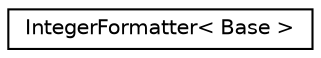 digraph "类继承关系图"
{
  edge [fontname="Helvetica",fontsize="10",labelfontname="Helvetica",labelfontsize="10"];
  node [fontname="Helvetica",fontsize="10",shape=record];
  rankdir="LR";
  Node0 [label="IntegerFormatter\< Base \>",height=0.2,width=0.4,color="black", fillcolor="white", style="filled",URL="$df/d66/class_integer_formatter.html"];
}
